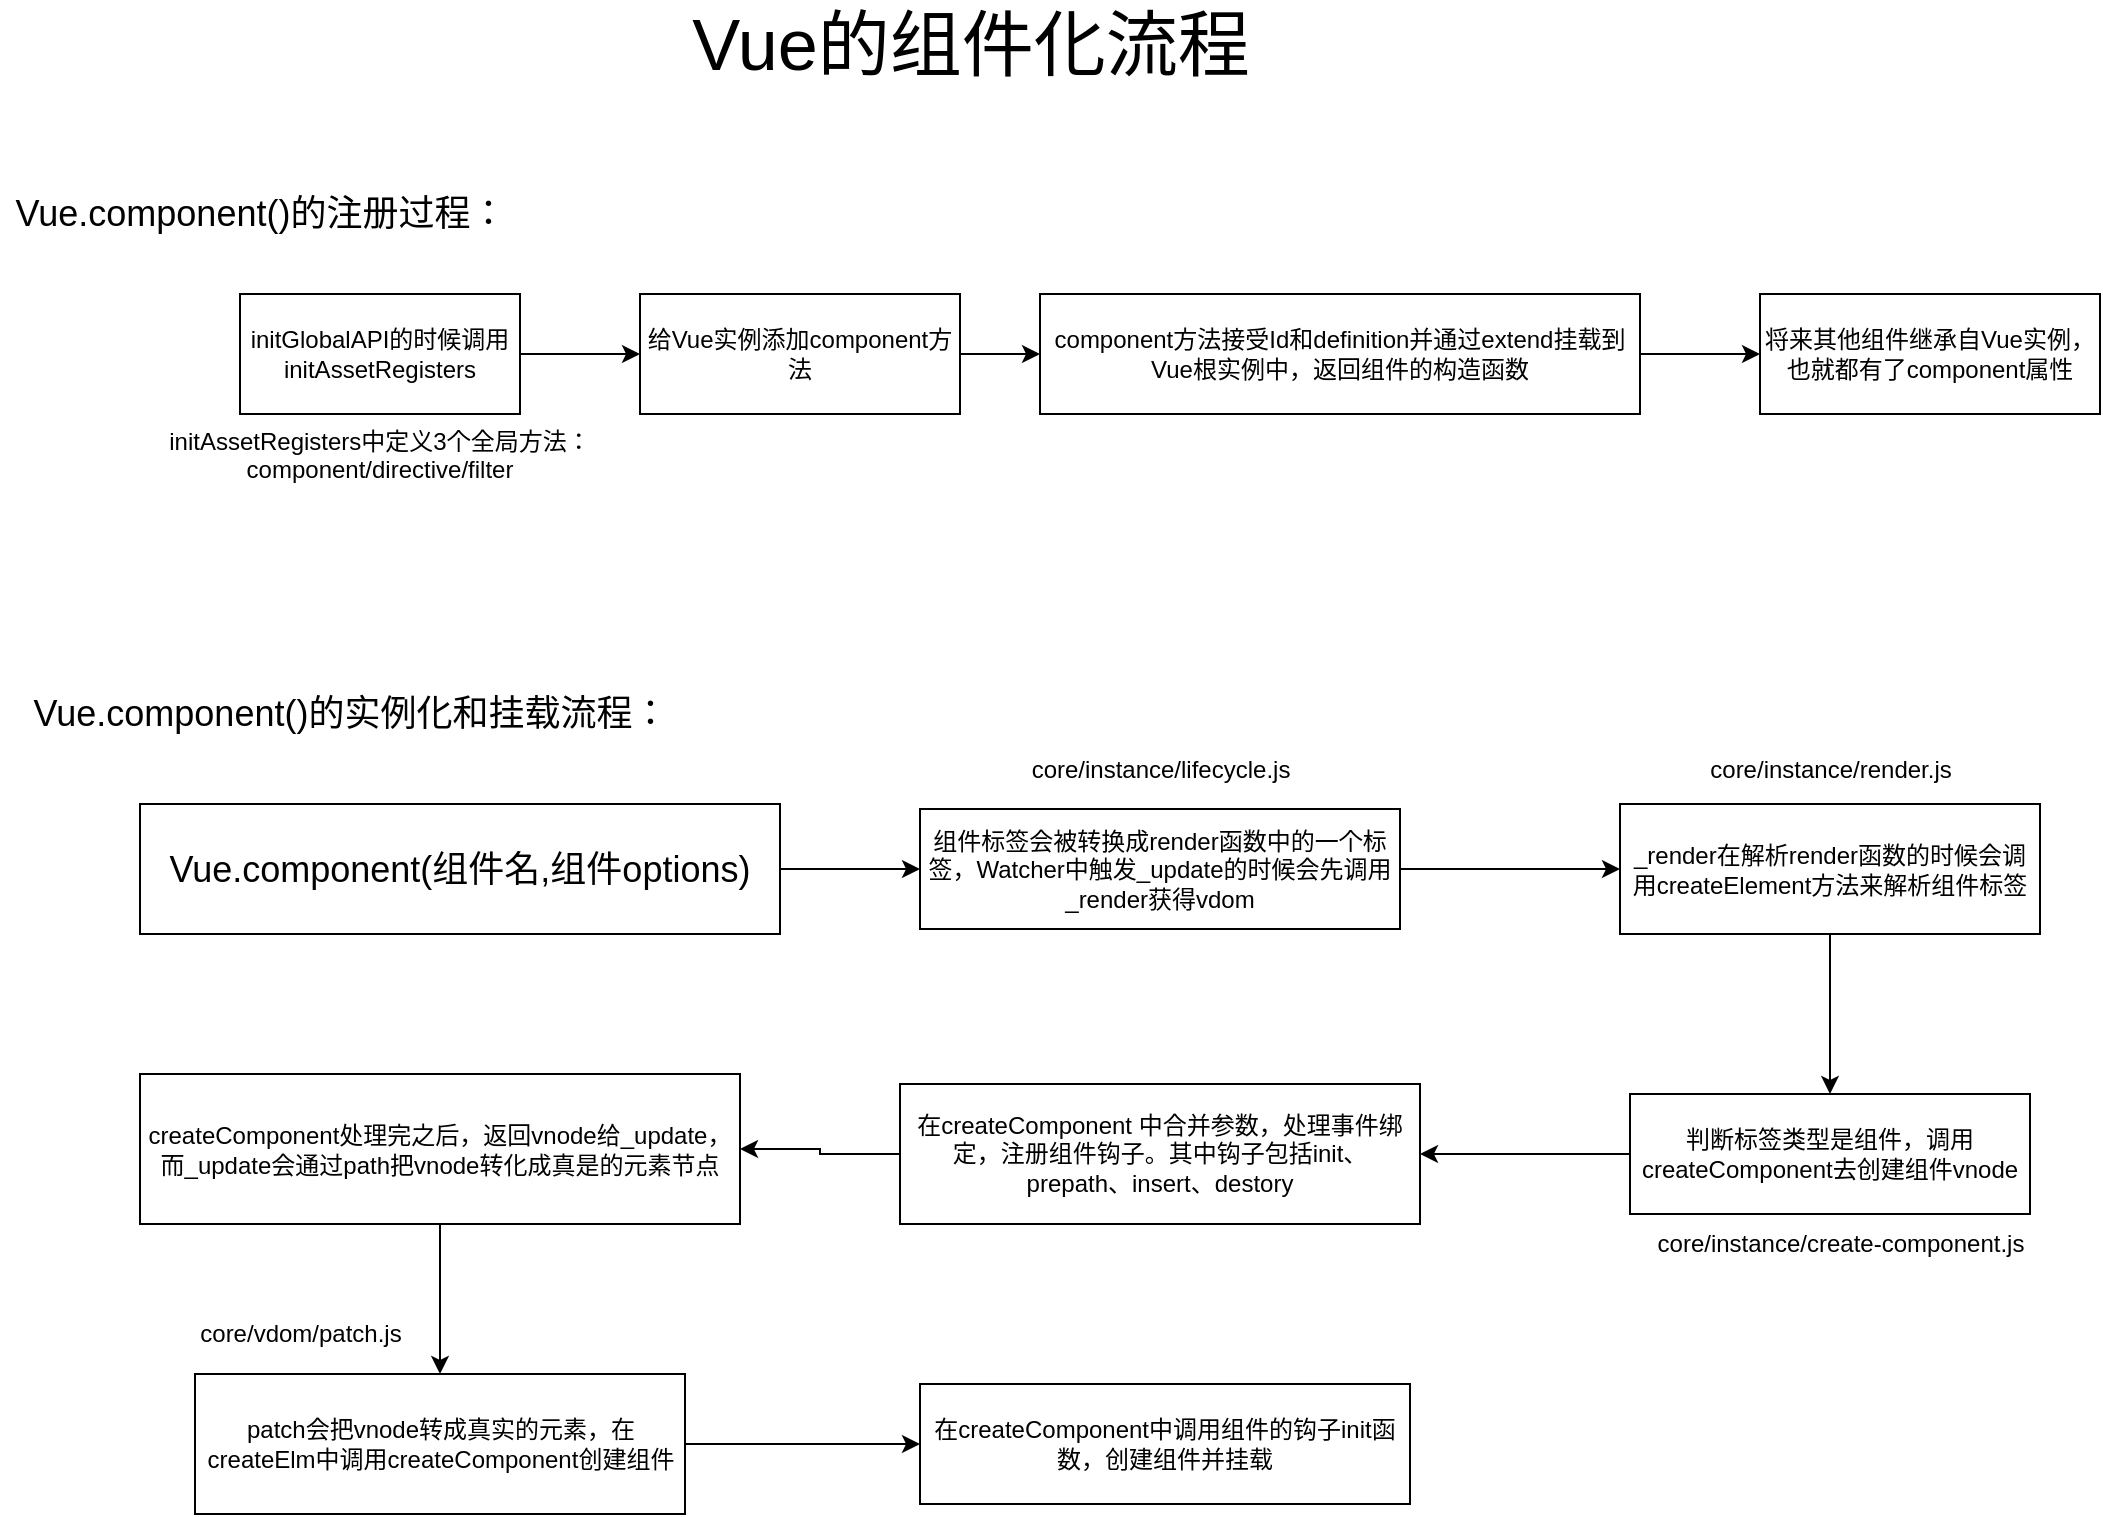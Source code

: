 <mxfile version="13.1.3">
    <diagram id="6hGFLwfOUW9BJ-s0fimq" name="Page-1">
        <mxGraphModel dx="581" dy="534" grid="1" gridSize="10" guides="1" tooltips="1" connect="1" arrows="1" fold="1" page="1" pageScale="1" pageWidth="827" pageHeight="1169" math="0" shadow="0">
            <root>
                <mxCell id="0"/>
                <mxCell id="1" parent="0"/>
                <mxCell id="4" value="&lt;font style=&quot;font-size: 36px&quot;&gt;Vue的组件化流程&lt;/font&gt;" style="text;html=1;align=center;verticalAlign=middle;resizable=0;points=[];autosize=1;" vertex="1" parent="1">
                    <mxGeometry x="400" y="160" width="290" height="30" as="geometry"/>
                </mxCell>
                <mxCell id="5" style="edgeStyle=orthogonalEdgeStyle;rounded=0;orthogonalLoop=1;jettySize=auto;html=1;entryX=0;entryY=0.5;entryDx=0;entryDy=0;" edge="1" parent="1" source="6" target="9">
                    <mxGeometry relative="1" as="geometry"/>
                </mxCell>
                <mxCell id="6" value="initGlobalAPI的时候调用initAssetRegisters" style="rounded=0;whiteSpace=wrap;html=1;" vertex="1" parent="1">
                    <mxGeometry x="180" y="300" width="140" height="60" as="geometry"/>
                </mxCell>
                <mxCell id="7" value="initAssetRegisters中定义3个全局方法：&lt;br&gt;component/directive/filter" style="text;whiteSpace=wrap;html=1;align=center;" vertex="1" parent="1">
                    <mxGeometry x="130" y="360" width="240" height="40" as="geometry"/>
                </mxCell>
                <mxCell id="8" style="edgeStyle=orthogonalEdgeStyle;rounded=0;orthogonalLoop=1;jettySize=auto;html=1;" edge="1" parent="1" source="9" target="11">
                    <mxGeometry relative="1" as="geometry"/>
                </mxCell>
                <mxCell id="9" value="给Vue实例添加component方法" style="rounded=0;whiteSpace=wrap;html=1;" vertex="1" parent="1">
                    <mxGeometry x="380" y="300" width="160" height="60" as="geometry"/>
                </mxCell>
                <mxCell id="10" style="edgeStyle=orthogonalEdgeStyle;rounded=0;orthogonalLoop=1;jettySize=auto;html=1;entryX=0;entryY=0.5;entryDx=0;entryDy=0;" edge="1" parent="1" source="11" target="13">
                    <mxGeometry relative="1" as="geometry"/>
                </mxCell>
                <mxCell id="11" value="&lt;span&gt;component方法接受Id和definition并通过extend挂载到Vue根实例中，返回组件的构造函数&lt;/span&gt;" style="rounded=0;whiteSpace=wrap;html=1;" vertex="1" parent="1">
                    <mxGeometry x="580" y="300" width="300" height="60" as="geometry"/>
                </mxCell>
                <mxCell id="12" value="&lt;font style=&quot;font-size: 18px&quot;&gt;Vue.component()的注册过程：&lt;/font&gt;" style="text;html=1;align=center;verticalAlign=middle;resizable=0;points=[];autosize=1;" vertex="1" parent="1">
                    <mxGeometry x="60" y="250" width="260" height="20" as="geometry"/>
                </mxCell>
                <mxCell id="13" value="将来其他组件继承自Vue实例，也就都有了component属性" style="rounded=0;whiteSpace=wrap;html=1;" vertex="1" parent="1">
                    <mxGeometry x="940" y="300" width="170" height="60" as="geometry"/>
                </mxCell>
                <mxCell id="14" value="&lt;font style=&quot;font-size: 18px&quot;&gt;Vue.component()的实例化和挂载流程：&lt;/font&gt;" style="text;html=1;align=center;verticalAlign=middle;resizable=0;points=[];autosize=1;" vertex="1" parent="1">
                    <mxGeometry x="70" y="500" width="330" height="20" as="geometry"/>
                </mxCell>
                <mxCell id="15" style="edgeStyle=orthogonalEdgeStyle;rounded=0;orthogonalLoop=1;jettySize=auto;html=1;entryX=0;entryY=0.5;entryDx=0;entryDy=0;" edge="1" parent="1" source="16" target="18">
                    <mxGeometry relative="1" as="geometry"/>
                </mxCell>
                <mxCell id="16" value="&lt;span style=&quot;font-size: 18px&quot;&gt;Vue.component(组件名,组件options)&lt;/span&gt;" style="rounded=0;whiteSpace=wrap;html=1;" vertex="1" parent="1">
                    <mxGeometry x="130" y="555" width="320" height="65" as="geometry"/>
                </mxCell>
                <mxCell id="17" style="edgeStyle=orthogonalEdgeStyle;rounded=0;orthogonalLoop=1;jettySize=auto;html=1;entryX=0;entryY=0.5;entryDx=0;entryDy=0;" edge="1" parent="1" source="18" target="20">
                    <mxGeometry relative="1" as="geometry"/>
                </mxCell>
                <mxCell id="18" value="组件标签会被转换成render函数中的一个标签，Watcher中触发_update的时候会先调用_render获得vdom" style="rounded=0;whiteSpace=wrap;html=1;" vertex="1" parent="1">
                    <mxGeometry x="520" y="557.5" width="240" height="60" as="geometry"/>
                </mxCell>
                <mxCell id="19" style="edgeStyle=orthogonalEdgeStyle;rounded=0;orthogonalLoop=1;jettySize=auto;html=1;" edge="1" parent="1" source="20" target="22">
                    <mxGeometry relative="1" as="geometry"/>
                </mxCell>
                <mxCell id="20" value="_render在解析render函数的时候会调用createElement方法来解析组件标签" style="rounded=0;whiteSpace=wrap;html=1;" vertex="1" parent="1">
                    <mxGeometry x="870" y="555" width="210" height="65" as="geometry"/>
                </mxCell>
                <mxCell id="21" style="edgeStyle=orthogonalEdgeStyle;rounded=0;orthogonalLoop=1;jettySize=auto;html=1;entryX=1;entryY=0.5;entryDx=0;entryDy=0;" edge="1" parent="1" source="22" target="24">
                    <mxGeometry relative="1" as="geometry"/>
                </mxCell>
                <mxCell id="22" value="判断标签类型是组件，调用createComponent去创建组件vnode" style="rounded=0;whiteSpace=wrap;html=1;" vertex="1" parent="1">
                    <mxGeometry x="875" y="700" width="200" height="60" as="geometry"/>
                </mxCell>
                <mxCell id="23" style="edgeStyle=orthogonalEdgeStyle;rounded=0;orthogonalLoop=1;jettySize=auto;html=1;entryX=1;entryY=0.5;entryDx=0;entryDy=0;" edge="1" parent="1" source="24" target="33">
                    <mxGeometry relative="1" as="geometry"/>
                </mxCell>
                <mxCell id="24" value="在createComponent 中合并参数，处理事件绑定，注册组件钩子。其中钩子包括init、prepath、insert、destory" style="rounded=0;whiteSpace=wrap;html=1;" vertex="1" parent="1">
                    <mxGeometry x="510" y="695" width="260" height="70" as="geometry"/>
                </mxCell>
                <mxCell id="25" value="core/instance/lifecycle.js" style="text;html=1;align=center;verticalAlign=middle;resizable=0;points=[];autosize=1;" vertex="1" parent="1">
                    <mxGeometry x="570" y="528" width="140" height="20" as="geometry"/>
                </mxCell>
                <mxCell id="26" value="core/instance/render.js" style="text;html=1;align=center;verticalAlign=middle;resizable=0;points=[];autosize=1;" vertex="1" parent="1">
                    <mxGeometry x="905" y="528" width="140" height="20" as="geometry"/>
                </mxCell>
                <mxCell id="27" value="core/instance/create-component.js" style="text;html=1;align=center;verticalAlign=middle;resizable=0;points=[];autosize=1;" vertex="1" parent="1">
                    <mxGeometry x="880" y="765" width="200" height="20" as="geometry"/>
                </mxCell>
                <mxCell id="28" style="edgeStyle=orthogonalEdgeStyle;rounded=0;orthogonalLoop=1;jettySize=auto;html=1;" edge="1" parent="1" source="29" target="31">
                    <mxGeometry relative="1" as="geometry"/>
                </mxCell>
                <mxCell id="29" value="patch会把vnode转成真实的元素，在createElm中调用createComponent创建组件" style="rounded=0;whiteSpace=wrap;html=1;" vertex="1" parent="1">
                    <mxGeometry x="157.5" y="840" width="245" height="70" as="geometry"/>
                </mxCell>
                <mxCell id="30" value="core/vdom/patch.js" style="text;html=1;align=center;verticalAlign=middle;resizable=0;points=[];autosize=1;" vertex="1" parent="1">
                    <mxGeometry x="150" y="810" width="120" height="20" as="geometry"/>
                </mxCell>
                <mxCell id="31" value="在createComponent中调用组件的钩子init函数，创建组件并挂载" style="rounded=0;whiteSpace=wrap;html=1;" vertex="1" parent="1">
                    <mxGeometry x="520" y="845" width="245" height="60" as="geometry"/>
                </mxCell>
                <mxCell id="32" style="edgeStyle=orthogonalEdgeStyle;rounded=0;orthogonalLoop=1;jettySize=auto;html=1;" edge="1" parent="1" source="33" target="29">
                    <mxGeometry relative="1" as="geometry"/>
                </mxCell>
                <mxCell id="33" value="createComponent处理完之后，返回vnode给_update，而_update会通过path把vnode转化成真是的元素节点" style="rounded=0;whiteSpace=wrap;html=1;" vertex="1" parent="1">
                    <mxGeometry x="130" y="690" width="300" height="75" as="geometry"/>
                </mxCell>
            </root>
        </mxGraphModel>
    </diagram>
</mxfile>
